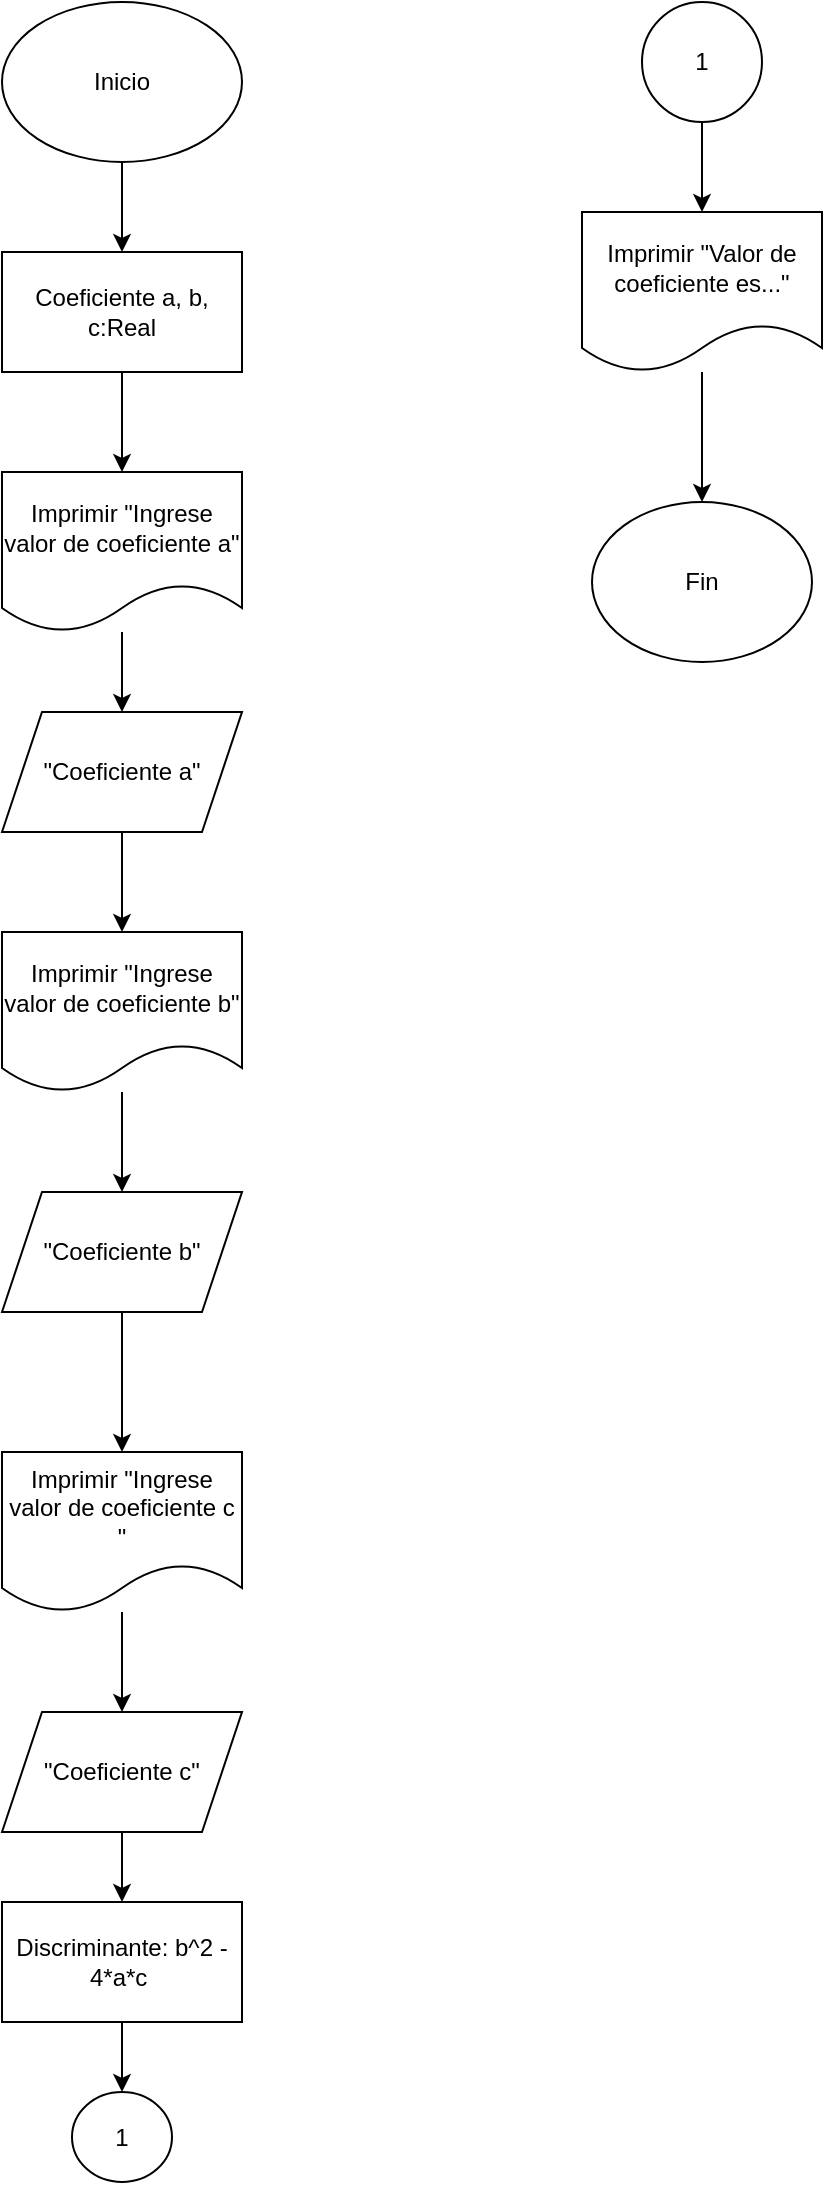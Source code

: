 <mxfile version="26.0.11">
  <diagram name="Página-1" id="X127KZ6AXwlPav-uMOT3">
    <mxGraphModel dx="571" dy="286" grid="1" gridSize="10" guides="1" tooltips="1" connect="1" arrows="1" fold="1" page="1" pageScale="1" pageWidth="850" pageHeight="1100" math="0" shadow="0">
      <root>
        <mxCell id="0" />
        <mxCell id="1" parent="0" />
        <mxCell id="WKcfu0aEg8NiLKNF_VDQ-3" value="" style="edgeStyle=orthogonalEdgeStyle;rounded=0;orthogonalLoop=1;jettySize=auto;html=1;" edge="1" parent="1" source="WKcfu0aEg8NiLKNF_VDQ-1" target="WKcfu0aEg8NiLKNF_VDQ-2">
          <mxGeometry relative="1" as="geometry">
            <mxPoint x="220" y="75" as="sourcePoint" />
          </mxGeometry>
        </mxCell>
        <mxCell id="WKcfu0aEg8NiLKNF_VDQ-9" value="" style="edgeStyle=orthogonalEdgeStyle;rounded=0;orthogonalLoop=1;jettySize=auto;html=1;" edge="1" parent="1" source="WKcfu0aEg8NiLKNF_VDQ-2" target="WKcfu0aEg8NiLKNF_VDQ-8">
          <mxGeometry relative="1" as="geometry" />
        </mxCell>
        <mxCell id="WKcfu0aEg8NiLKNF_VDQ-2" value="Coeficiente a, b, c:Real" style="whiteSpace=wrap;html=1;" vertex="1" parent="1">
          <mxGeometry x="160" y="135" width="120" height="60" as="geometry" />
        </mxCell>
        <mxCell id="WKcfu0aEg8NiLKNF_VDQ-13" value="" style="edgeStyle=orthogonalEdgeStyle;rounded=0;orthogonalLoop=1;jettySize=auto;html=1;" edge="1" parent="1" source="WKcfu0aEg8NiLKNF_VDQ-8" target="WKcfu0aEg8NiLKNF_VDQ-12">
          <mxGeometry relative="1" as="geometry" />
        </mxCell>
        <mxCell id="WKcfu0aEg8NiLKNF_VDQ-8" value="Imprimir &quot;Ingrese valor de coeficiente a&quot;" style="shape=document;whiteSpace=wrap;html=1;boundedLbl=1;" vertex="1" parent="1">
          <mxGeometry x="160" y="245" width="120" height="80" as="geometry" />
        </mxCell>
        <mxCell id="WKcfu0aEg8NiLKNF_VDQ-15" value="" style="edgeStyle=orthogonalEdgeStyle;rounded=0;orthogonalLoop=1;jettySize=auto;html=1;" edge="1" parent="1" source="WKcfu0aEg8NiLKNF_VDQ-12" target="WKcfu0aEg8NiLKNF_VDQ-14">
          <mxGeometry relative="1" as="geometry" />
        </mxCell>
        <mxCell id="WKcfu0aEg8NiLKNF_VDQ-12" value="&lt;div&gt;&quot;Coeficiente a&quot;&lt;/div&gt;" style="shape=parallelogram;perimeter=parallelogramPerimeter;whiteSpace=wrap;html=1;fixedSize=1;" vertex="1" parent="1">
          <mxGeometry x="160" y="365" width="120" height="60" as="geometry" />
        </mxCell>
        <mxCell id="WKcfu0aEg8NiLKNF_VDQ-17" value="" style="edgeStyle=orthogonalEdgeStyle;rounded=0;orthogonalLoop=1;jettySize=auto;html=1;" edge="1" parent="1" source="WKcfu0aEg8NiLKNF_VDQ-14" target="WKcfu0aEg8NiLKNF_VDQ-16">
          <mxGeometry relative="1" as="geometry" />
        </mxCell>
        <mxCell id="WKcfu0aEg8NiLKNF_VDQ-14" value="Imprimir &quot;Ingrese valor de coeficiente b&quot;" style="shape=document;whiteSpace=wrap;html=1;boundedLbl=1;" vertex="1" parent="1">
          <mxGeometry x="160" y="475" width="120" height="80" as="geometry" />
        </mxCell>
        <mxCell id="WKcfu0aEg8NiLKNF_VDQ-19" value="" style="edgeStyle=orthogonalEdgeStyle;rounded=0;orthogonalLoop=1;jettySize=auto;html=1;" edge="1" parent="1" source="WKcfu0aEg8NiLKNF_VDQ-16" target="WKcfu0aEg8NiLKNF_VDQ-18">
          <mxGeometry relative="1" as="geometry" />
        </mxCell>
        <mxCell id="WKcfu0aEg8NiLKNF_VDQ-16" value="&quot;Coeficiente b&quot;" style="shape=parallelogram;perimeter=parallelogramPerimeter;whiteSpace=wrap;html=1;fixedSize=1;" vertex="1" parent="1">
          <mxGeometry x="160" y="605" width="120" height="60" as="geometry" />
        </mxCell>
        <mxCell id="WKcfu0aEg8NiLKNF_VDQ-21" value="" style="edgeStyle=orthogonalEdgeStyle;rounded=0;orthogonalLoop=1;jettySize=auto;html=1;" edge="1" parent="1" source="WKcfu0aEg8NiLKNF_VDQ-18" target="WKcfu0aEg8NiLKNF_VDQ-20">
          <mxGeometry relative="1" as="geometry" />
        </mxCell>
        <mxCell id="WKcfu0aEg8NiLKNF_VDQ-18" value="Imprimir &quot;Ingrese valor de coeficiente c&lt;div&gt;&quot;&lt;/div&gt;" style="shape=document;whiteSpace=wrap;html=1;boundedLbl=1;" vertex="1" parent="1">
          <mxGeometry x="160" y="735" width="120" height="80" as="geometry" />
        </mxCell>
        <mxCell id="WKcfu0aEg8NiLKNF_VDQ-23" value="" style="edgeStyle=orthogonalEdgeStyle;rounded=0;orthogonalLoop=1;jettySize=auto;html=1;" edge="1" parent="1" source="WKcfu0aEg8NiLKNF_VDQ-20" target="WKcfu0aEg8NiLKNF_VDQ-22">
          <mxGeometry relative="1" as="geometry" />
        </mxCell>
        <mxCell id="WKcfu0aEg8NiLKNF_VDQ-20" value="&quot;Coeficiente c&quot;" style="shape=parallelogram;perimeter=parallelogramPerimeter;whiteSpace=wrap;html=1;fixedSize=1;" vertex="1" parent="1">
          <mxGeometry x="160" y="865" width="120" height="60" as="geometry" />
        </mxCell>
        <mxCell id="WKcfu0aEg8NiLKNF_VDQ-26" value="" style="edgeStyle=orthogonalEdgeStyle;rounded=0;orthogonalLoop=1;jettySize=auto;html=1;" edge="1" parent="1" source="WKcfu0aEg8NiLKNF_VDQ-22" target="WKcfu0aEg8NiLKNF_VDQ-25">
          <mxGeometry relative="1" as="geometry" />
        </mxCell>
        <mxCell id="WKcfu0aEg8NiLKNF_VDQ-22" value="Discriminante: b^2 - 4*a*c&amp;nbsp;" style="whiteSpace=wrap;html=1;" vertex="1" parent="1">
          <mxGeometry x="160" y="960" width="120" height="60" as="geometry" />
        </mxCell>
        <mxCell id="WKcfu0aEg8NiLKNF_VDQ-24" value="" style="edgeStyle=orthogonalEdgeStyle;rounded=0;orthogonalLoop=1;jettySize=auto;html=1;" edge="1" parent="1" target="WKcfu0aEg8NiLKNF_VDQ-1">
          <mxGeometry relative="1" as="geometry">
            <mxPoint x="220" y="75" as="sourcePoint" />
            <mxPoint x="220" y="135" as="targetPoint" />
          </mxGeometry>
        </mxCell>
        <mxCell id="WKcfu0aEg8NiLKNF_VDQ-1" value="Inicio" style="ellipse;whiteSpace=wrap;html=1;" vertex="1" parent="1">
          <mxGeometry x="160" y="10" width="120" height="80" as="geometry" />
        </mxCell>
        <mxCell id="WKcfu0aEg8NiLKNF_VDQ-25" value="1" style="ellipse;whiteSpace=wrap;html=1;" vertex="1" parent="1">
          <mxGeometry x="195" y="1055" width="50" height="45" as="geometry" />
        </mxCell>
        <mxCell id="WKcfu0aEg8NiLKNF_VDQ-31" value="" style="edgeStyle=orthogonalEdgeStyle;rounded=0;orthogonalLoop=1;jettySize=auto;html=1;" edge="1" parent="1" source="WKcfu0aEg8NiLKNF_VDQ-27" target="WKcfu0aEg8NiLKNF_VDQ-30">
          <mxGeometry relative="1" as="geometry" />
        </mxCell>
        <mxCell id="WKcfu0aEg8NiLKNF_VDQ-27" value="1" style="ellipse;whiteSpace=wrap;html=1;aspect=fixed;" vertex="1" parent="1">
          <mxGeometry x="480" y="10" width="60" height="60" as="geometry" />
        </mxCell>
        <mxCell id="WKcfu0aEg8NiLKNF_VDQ-35" value="" style="edgeStyle=orthogonalEdgeStyle;rounded=0;orthogonalLoop=1;jettySize=auto;html=1;" edge="1" parent="1" source="WKcfu0aEg8NiLKNF_VDQ-30" target="WKcfu0aEg8NiLKNF_VDQ-34">
          <mxGeometry relative="1" as="geometry" />
        </mxCell>
        <mxCell id="WKcfu0aEg8NiLKNF_VDQ-30" value="Imprimir &quot;Valor de coeficiente es...&quot;" style="shape=document;whiteSpace=wrap;html=1;boundedLbl=1;" vertex="1" parent="1">
          <mxGeometry x="450" y="115" width="120" height="80" as="geometry" />
        </mxCell>
        <mxCell id="WKcfu0aEg8NiLKNF_VDQ-34" value="Fin" style="ellipse;whiteSpace=wrap;html=1;" vertex="1" parent="1">
          <mxGeometry x="455" y="260" width="110" height="80" as="geometry" />
        </mxCell>
      </root>
    </mxGraphModel>
  </diagram>
</mxfile>
